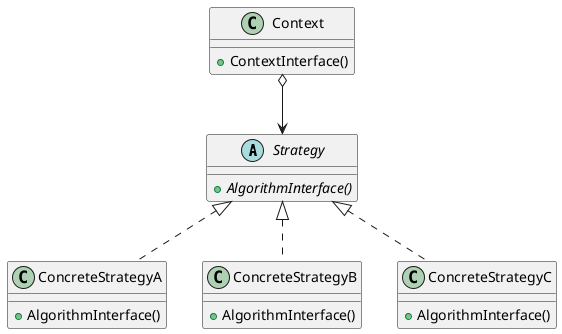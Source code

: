 @startuml Strategy

abstract class Strategy {
+{abstract} AlgorithmInterface()
}

class ConcreteStrategyA {
+ AlgorithmInterface()
}

class ConcreteStrategyB {
+ AlgorithmInterface()
}

class ConcreteStrategyC {
+ AlgorithmInterface()
}

class Context {
+ ContextInterface()
}

Strategy <|.. ConcreteStrategyA
Strategy <|.. ConcreteStrategyB
Strategy <|.. ConcreteStrategyC

Context o--> Strategy

@enduml